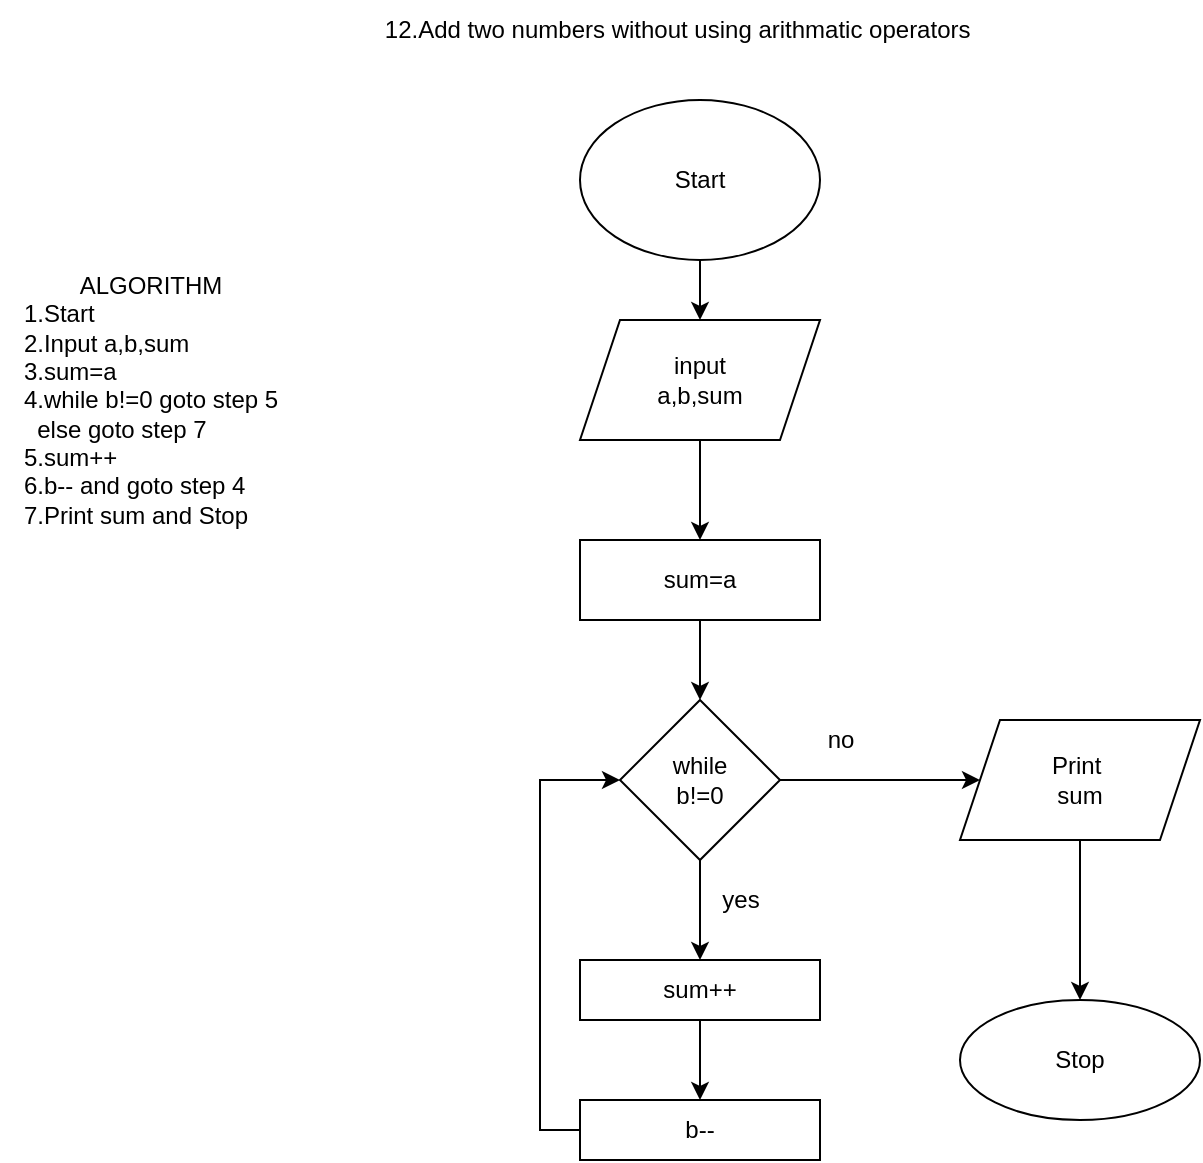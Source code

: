 <mxfile version="20.3.0" type="device"><diagram id="C5RBs43oDa-KdzZeNtuy" name="Page-1"><mxGraphModel dx="1038" dy="649" grid="1" gridSize="10" guides="1" tooltips="1" connect="1" arrows="1" fold="1" page="1" pageScale="1" pageWidth="827" pageHeight="1169" math="0" shadow="0"><root><mxCell id="WIyWlLk6GJQsqaUBKTNV-0"/><mxCell id="WIyWlLk6GJQsqaUBKTNV-1" parent="WIyWlLk6GJQsqaUBKTNV-0"/><mxCell id="b8tyB7LWQW8IWi_yXUkv-2" value="" style="edgeStyle=orthogonalEdgeStyle;rounded=0;orthogonalLoop=1;jettySize=auto;html=1;" parent="WIyWlLk6GJQsqaUBKTNV-1" source="b8tyB7LWQW8IWi_yXUkv-0" target="b8tyB7LWQW8IWi_yXUkv-1" edge="1"><mxGeometry relative="1" as="geometry"/></mxCell><mxCell id="b8tyB7LWQW8IWi_yXUkv-0" value="Start" style="ellipse;whiteSpace=wrap;html=1;" parent="WIyWlLk6GJQsqaUBKTNV-1" vertex="1"><mxGeometry x="410" y="100" width="120" height="80" as="geometry"/></mxCell><mxCell id="b8tyB7LWQW8IWi_yXUkv-4" value="" style="edgeStyle=orthogonalEdgeStyle;rounded=0;orthogonalLoop=1;jettySize=auto;html=1;" parent="WIyWlLk6GJQsqaUBKTNV-1" source="b8tyB7LWQW8IWi_yXUkv-1" target="b8tyB7LWQW8IWi_yXUkv-3" edge="1"><mxGeometry relative="1" as="geometry"/></mxCell><mxCell id="b8tyB7LWQW8IWi_yXUkv-1" value="input&lt;br&gt;a,b,sum" style="shape=parallelogram;perimeter=parallelogramPerimeter;whiteSpace=wrap;html=1;fixedSize=1;" parent="WIyWlLk6GJQsqaUBKTNV-1" vertex="1"><mxGeometry x="410" y="210" width="120" height="60" as="geometry"/></mxCell><mxCell id="b8tyB7LWQW8IWi_yXUkv-6" value="" style="edgeStyle=orthogonalEdgeStyle;rounded=0;orthogonalLoop=1;jettySize=auto;html=1;" parent="WIyWlLk6GJQsqaUBKTNV-1" source="b8tyB7LWQW8IWi_yXUkv-3" target="b8tyB7LWQW8IWi_yXUkv-5" edge="1"><mxGeometry relative="1" as="geometry"/></mxCell><mxCell id="b8tyB7LWQW8IWi_yXUkv-3" value="sum=a" style="whiteSpace=wrap;html=1;" parent="WIyWlLk6GJQsqaUBKTNV-1" vertex="1"><mxGeometry x="410" y="320" width="120" height="40" as="geometry"/></mxCell><mxCell id="b8tyB7LWQW8IWi_yXUkv-8" value="" style="edgeStyle=orthogonalEdgeStyle;rounded=0;orthogonalLoop=1;jettySize=auto;html=1;" parent="WIyWlLk6GJQsqaUBKTNV-1" source="b8tyB7LWQW8IWi_yXUkv-5" target="b8tyB7LWQW8IWi_yXUkv-7" edge="1"><mxGeometry relative="1" as="geometry"/></mxCell><mxCell id="b8tyB7LWQW8IWi_yXUkv-12" value="" style="edgeStyle=orthogonalEdgeStyle;rounded=0;orthogonalLoop=1;jettySize=auto;html=1;" parent="WIyWlLk6GJQsqaUBKTNV-1" source="b8tyB7LWQW8IWi_yXUkv-5" target="b8tyB7LWQW8IWi_yXUkv-11" edge="1"><mxGeometry relative="1" as="geometry"/></mxCell><mxCell id="b8tyB7LWQW8IWi_yXUkv-5" value="while&lt;br&gt;b!=0" style="rhombus;whiteSpace=wrap;html=1;" parent="WIyWlLk6GJQsqaUBKTNV-1" vertex="1"><mxGeometry x="430" y="400" width="80" height="80" as="geometry"/></mxCell><mxCell id="b8tyB7LWQW8IWi_yXUkv-10" value="" style="edgeStyle=orthogonalEdgeStyle;rounded=0;orthogonalLoop=1;jettySize=auto;html=1;" parent="WIyWlLk6GJQsqaUBKTNV-1" source="b8tyB7LWQW8IWi_yXUkv-7" target="b8tyB7LWQW8IWi_yXUkv-9" edge="1"><mxGeometry relative="1" as="geometry"/></mxCell><mxCell id="b8tyB7LWQW8IWi_yXUkv-7" value="sum++" style="whiteSpace=wrap;html=1;" parent="WIyWlLk6GJQsqaUBKTNV-1" vertex="1"><mxGeometry x="410" y="530" width="120" height="30" as="geometry"/></mxCell><mxCell id="b8tyB7LWQW8IWi_yXUkv-15" style="edgeStyle=orthogonalEdgeStyle;rounded=0;orthogonalLoop=1;jettySize=auto;html=1;exitX=0;exitY=0.5;exitDx=0;exitDy=0;entryX=0;entryY=0.5;entryDx=0;entryDy=0;" parent="WIyWlLk6GJQsqaUBKTNV-1" source="b8tyB7LWQW8IWi_yXUkv-9" target="b8tyB7LWQW8IWi_yXUkv-5" edge="1"><mxGeometry relative="1" as="geometry"/></mxCell><mxCell id="b8tyB7LWQW8IWi_yXUkv-9" value="b--" style="whiteSpace=wrap;html=1;" parent="WIyWlLk6GJQsqaUBKTNV-1" vertex="1"><mxGeometry x="410" y="600" width="120" height="30" as="geometry"/></mxCell><mxCell id="b8tyB7LWQW8IWi_yXUkv-14" value="" style="edgeStyle=orthogonalEdgeStyle;rounded=0;orthogonalLoop=1;jettySize=auto;html=1;" parent="WIyWlLk6GJQsqaUBKTNV-1" source="b8tyB7LWQW8IWi_yXUkv-11" target="b8tyB7LWQW8IWi_yXUkv-13" edge="1"><mxGeometry relative="1" as="geometry"/></mxCell><mxCell id="b8tyB7LWQW8IWi_yXUkv-11" value="Print&amp;nbsp;&lt;br&gt;sum" style="shape=parallelogram;perimeter=parallelogramPerimeter;whiteSpace=wrap;html=1;fixedSize=1;" parent="WIyWlLk6GJQsqaUBKTNV-1" vertex="1"><mxGeometry x="600" y="410" width="120" height="60" as="geometry"/></mxCell><mxCell id="b8tyB7LWQW8IWi_yXUkv-13" value="Stop" style="ellipse;whiteSpace=wrap;html=1;" parent="WIyWlLk6GJQsqaUBKTNV-1" vertex="1"><mxGeometry x="600" y="550" width="120" height="60" as="geometry"/></mxCell><mxCell id="b8tyB7LWQW8IWi_yXUkv-16" value="yes" style="text;html=1;align=center;verticalAlign=middle;resizable=0;points=[];autosize=1;strokeColor=none;fillColor=none;" parent="WIyWlLk6GJQsqaUBKTNV-1" vertex="1"><mxGeometry x="470" y="485" width="40" height="30" as="geometry"/></mxCell><mxCell id="b8tyB7LWQW8IWi_yXUkv-17" value="no" style="text;html=1;align=center;verticalAlign=middle;resizable=0;points=[];autosize=1;strokeColor=none;fillColor=none;" parent="WIyWlLk6GJQsqaUBKTNV-1" vertex="1"><mxGeometry x="520" y="405" width="40" height="30" as="geometry"/></mxCell><mxCell id="b8tyB7LWQW8IWi_yXUkv-18" value="12.Add two numbers without using arithmatic operators&amp;nbsp;" style="text;html=1;align=center;verticalAlign=middle;resizable=0;points=[];autosize=1;strokeColor=none;fillColor=none;" parent="WIyWlLk6GJQsqaUBKTNV-1" vertex="1"><mxGeometry x="300" y="50" width="320" height="30" as="geometry"/></mxCell><mxCell id="D4EJqX4ay66sPtzgXWW8-0" value="ALGORITHM&lt;br&gt;&lt;div style=&quot;text-align: left;&quot;&gt;&lt;span style=&quot;background-color: initial;&quot;&gt;1.Start&lt;/span&gt;&lt;/div&gt;&lt;div style=&quot;text-align: left;&quot;&gt;&lt;span style=&quot;background-color: initial;&quot;&gt;2.Input a,b,sum&lt;/span&gt;&lt;/div&gt;&lt;div style=&quot;text-align: left;&quot;&gt;&lt;span style=&quot;background-color: initial;&quot;&gt;3.sum=a&lt;/span&gt;&lt;/div&gt;&lt;div style=&quot;text-align: left;&quot;&gt;&lt;span style=&quot;background-color: initial;&quot;&gt;4.while b!=0 goto step 5&lt;/span&gt;&lt;/div&gt;&lt;div style=&quot;text-align: left;&quot;&gt;&lt;span style=&quot;background-color: initial;&quot;&gt;&amp;nbsp; else goto step 7&lt;/span&gt;&lt;/div&gt;&lt;div style=&quot;text-align: left;&quot;&gt;&lt;span style=&quot;background-color: initial;&quot;&gt;5.sum++&lt;/span&gt;&lt;/div&gt;&lt;div style=&quot;text-align: left;&quot;&gt;&lt;span style=&quot;background-color: initial;&quot;&gt;6.b-- and goto step 4&lt;/span&gt;&lt;/div&gt;&lt;div style=&quot;text-align: left;&quot;&gt;7.Print sum and Stop&lt;/div&gt;" style="text;html=1;align=center;verticalAlign=middle;resizable=0;points=[];autosize=1;strokeColor=none;fillColor=none;" vertex="1" parent="WIyWlLk6GJQsqaUBKTNV-1"><mxGeometry x="120" y="180" width="150" height="140" as="geometry"/></mxCell></root></mxGraphModel></diagram></mxfile>